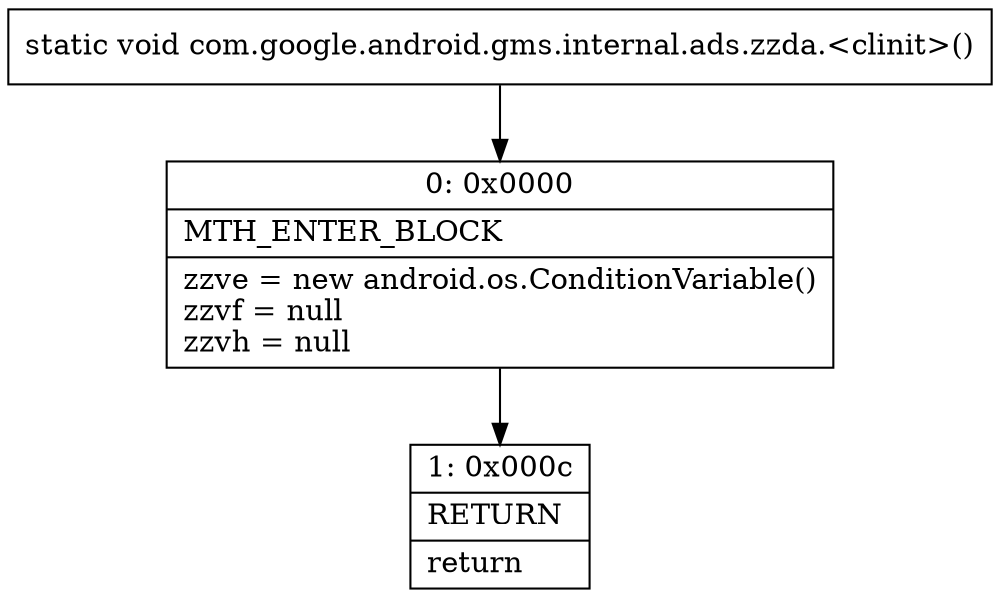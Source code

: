 digraph "CFG forcom.google.android.gms.internal.ads.zzda.\<clinit\>()V" {
Node_0 [shape=record,label="{0\:\ 0x0000|MTH_ENTER_BLOCK\l|zzve = new android.os.ConditionVariable()\lzzvf = null\lzzvh = null\l}"];
Node_1 [shape=record,label="{1\:\ 0x000c|RETURN\l|return\l}"];
MethodNode[shape=record,label="{static void com.google.android.gms.internal.ads.zzda.\<clinit\>() }"];
MethodNode -> Node_0;
Node_0 -> Node_1;
}

